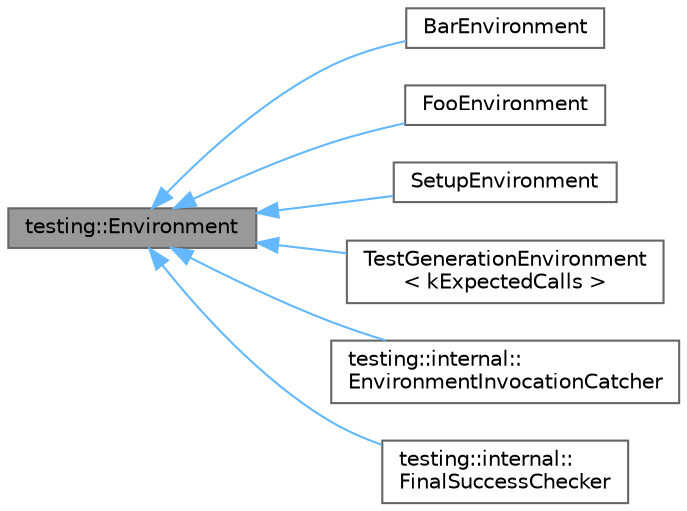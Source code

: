 digraph "testing::Environment"
{
 // LATEX_PDF_SIZE
  bgcolor="transparent";
  edge [fontname=Helvetica,fontsize=10,labelfontname=Helvetica,labelfontsize=10];
  node [fontname=Helvetica,fontsize=10,shape=box,height=0.2,width=0.4];
  rankdir="LR";
  Node1 [id="Node000001",label="testing::Environment",height=0.2,width=0.4,color="gray40", fillcolor="grey60", style="filled", fontcolor="black",tooltip=" "];
  Node1 -> Node2 [id="edge1_Node000001_Node000002",dir="back",color="steelblue1",style="solid",tooltip=" "];
  Node2 [id="Node000002",label="BarEnvironment",height=0.2,width=0.4,color="gray40", fillcolor="white", style="filled",URL="$classBarEnvironment.html",tooltip=" "];
  Node1 -> Node3 [id="edge2_Node000001_Node000003",dir="back",color="steelblue1",style="solid",tooltip=" "];
  Node3 [id="Node000003",label="FooEnvironment",height=0.2,width=0.4,color="gray40", fillcolor="white", style="filled",URL="$classFooEnvironment.html",tooltip=" "];
  Node1 -> Node4 [id="edge3_Node000001_Node000004",dir="back",color="steelblue1",style="solid",tooltip=" "];
  Node4 [id="Node000004",label="SetupEnvironment",height=0.2,width=0.4,color="gray40", fillcolor="white", style="filled",URL="$classSetupEnvironment.html",tooltip=" "];
  Node1 -> Node5 [id="edge4_Node000001_Node000005",dir="back",color="steelblue1",style="solid",tooltip=" "];
  Node5 [id="Node000005",label="TestGenerationEnvironment\l\< kExpectedCalls \>",height=0.2,width=0.4,color="gray40", fillcolor="white", style="filled",URL="$classTestGenerationEnvironment.html",tooltip=" "];
  Node1 -> Node6 [id="edge5_Node000001_Node000006",dir="back",color="steelblue1",style="solid",tooltip=" "];
  Node6 [id="Node000006",label="testing::internal::\lEnvironmentInvocationCatcher",height=0.2,width=0.4,color="gray40", fillcolor="white", style="filled",URL="$classtesting_1_1internal_1_1EnvironmentInvocationCatcher.html",tooltip=" "];
  Node1 -> Node7 [id="edge6_Node000001_Node000007",dir="back",color="steelblue1",style="solid",tooltip=" "];
  Node7 [id="Node000007",label="testing::internal::\lFinalSuccessChecker",height=0.2,width=0.4,color="gray40", fillcolor="white", style="filled",URL="$classtesting_1_1internal_1_1FinalSuccessChecker.html",tooltip=" "];
}
